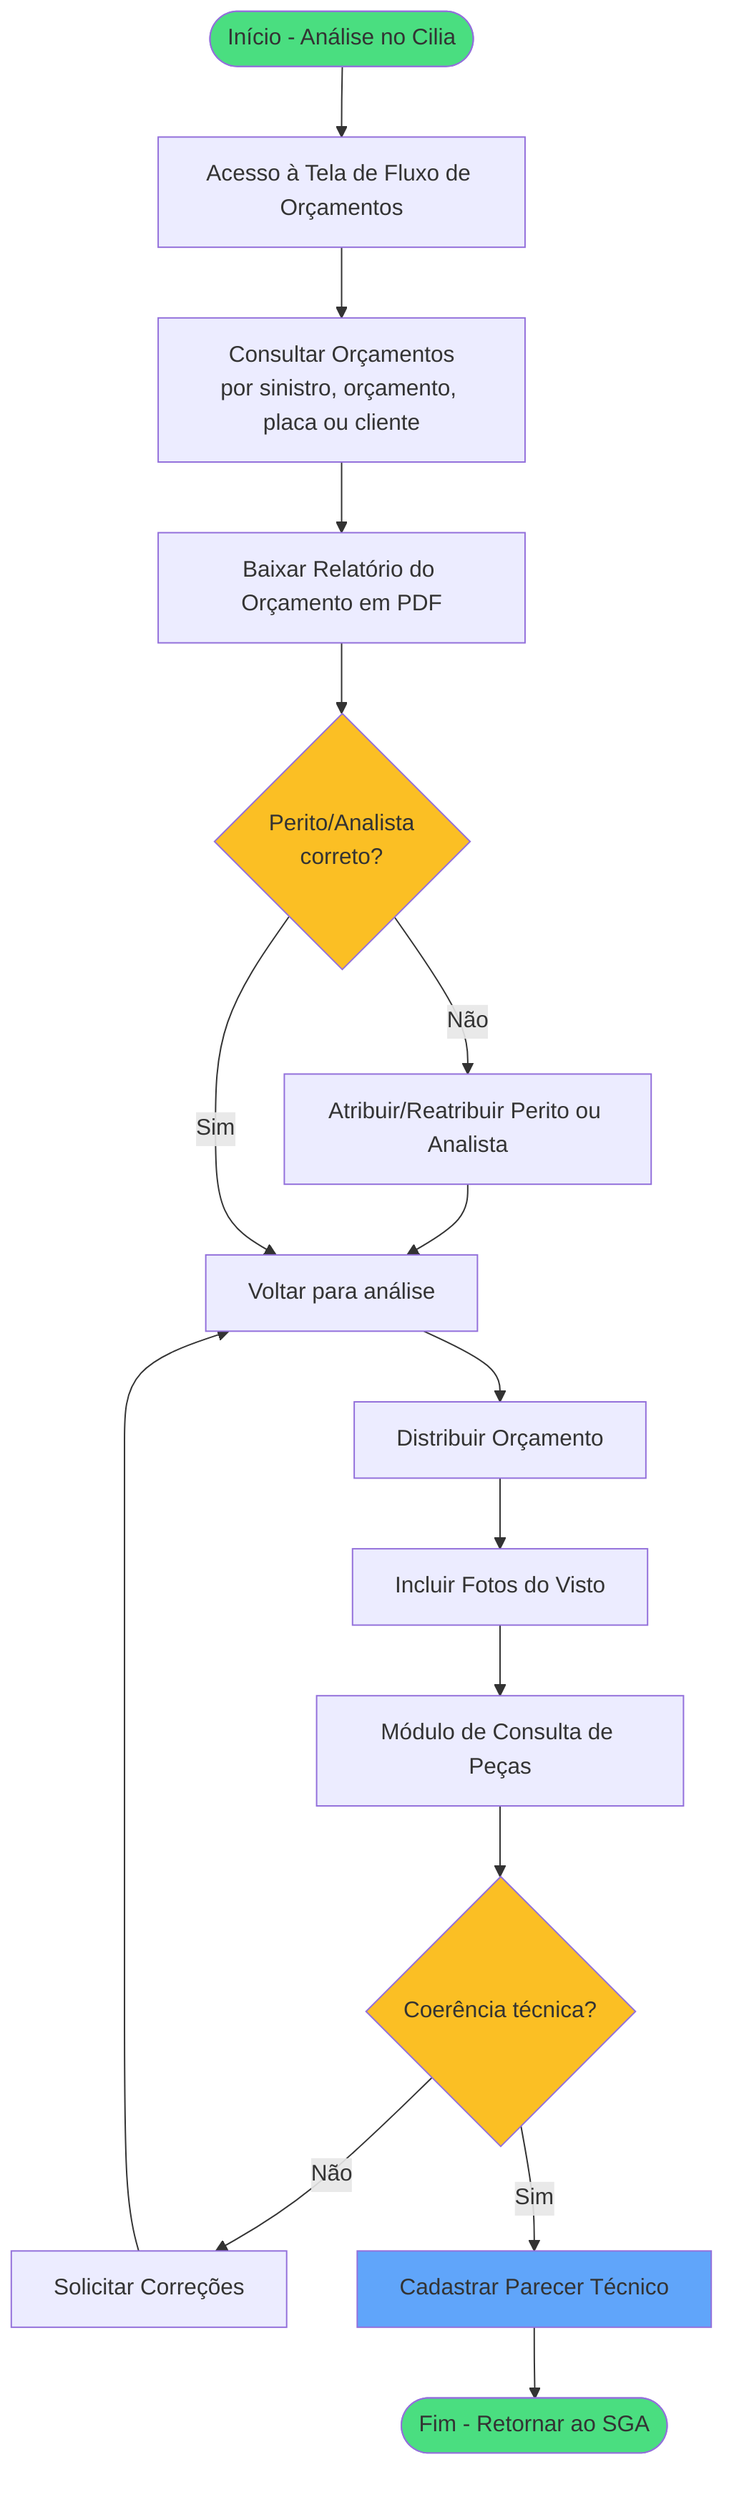flowchart TD
    Start([Início - Análise no Cilia]) --> A1[Acesso à Tela de Fluxo de Orçamentos]
    A1 --> A2[Consultar Orçamentos<br/>por sinistro, orçamento, placa ou cliente]
    A2 --> A3[Baixar Relatório do Orçamento em PDF]
    A3 --> A4{Perito/Analista<br/>correto?}
    A4 -->|Não| A5[Atribuir/Reatribuir Perito ou Analista]
    A5 --> A6[Voltar para análise]
    A4 -->|Sim| A6
    A6 --> A7[Distribuir Orçamento]
    A7 --> A8[Incluir Fotos do Visto]
    A8 --> A9[Módulo de Consulta de Peças]
    A9 --> A10{Coerência técnica?}
    A10 -->|Não| A11[Solicitar Correções]
    A11 --> A6
    A10 -->|Sim| A12[Cadastrar Parecer Técnico]
    A12 --> End([Fim - Retornar ao SGA])
    
    style Start fill:#4ade80
    style End fill:#4ade80
    style A4 fill:#fbbf24
    style A10 fill:#fbbf24
    style A12 fill:#60a5fa